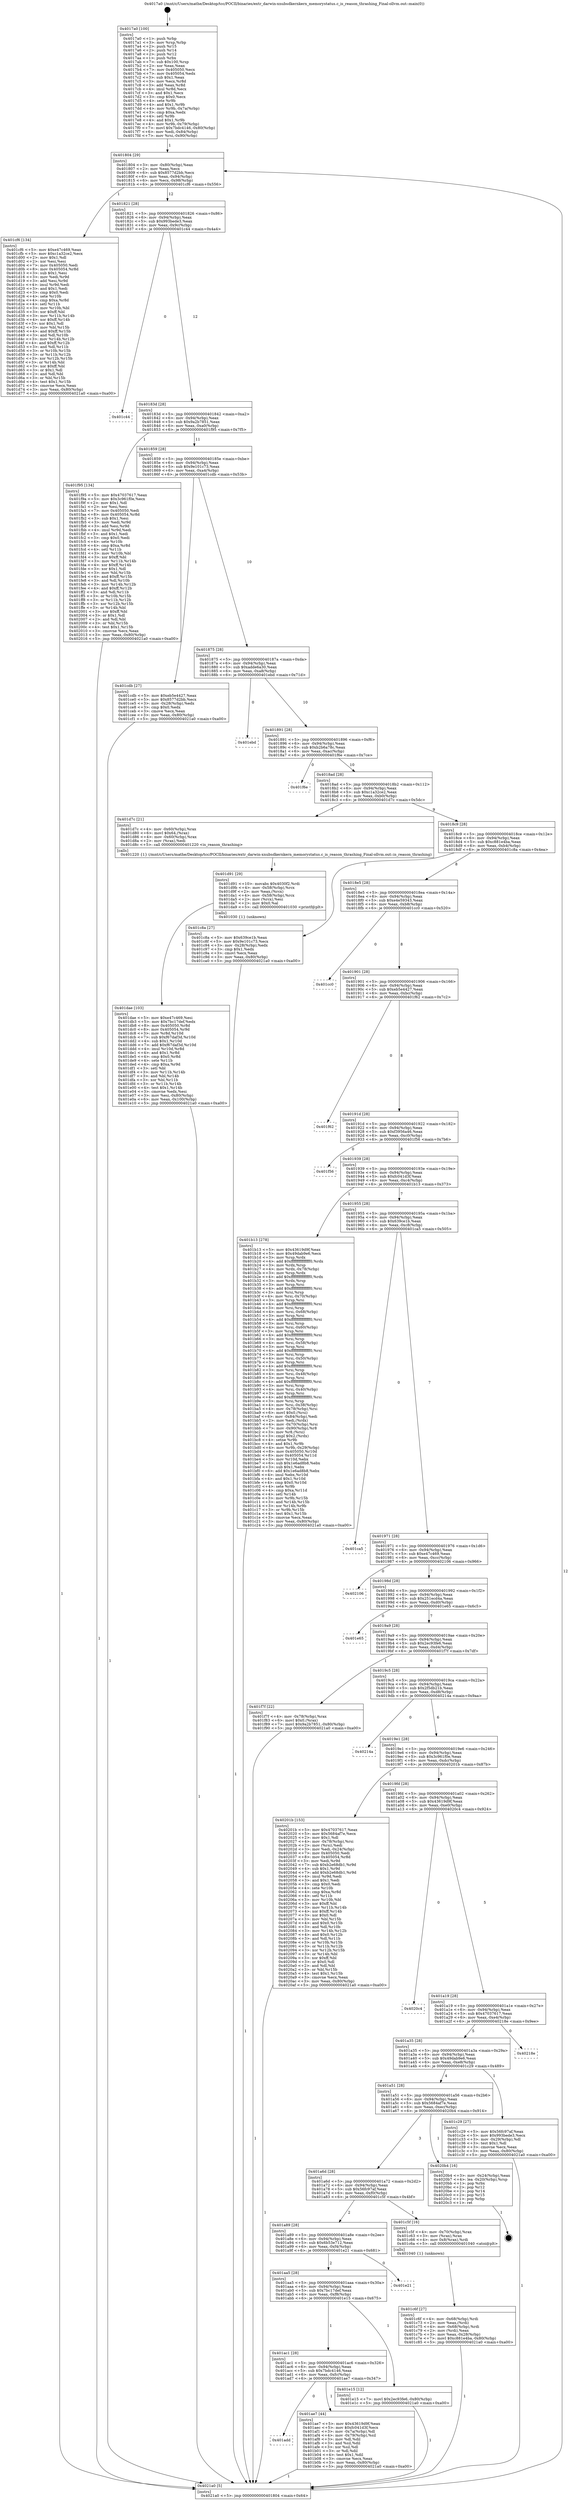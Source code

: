 digraph "0x4017a0" {
  label = "0x4017a0 (/mnt/c/Users/mathe/Desktop/tcc/POCII/binaries/extr_darwin-xnubsdkernkern_memorystatus.c_is_reason_thrashing_Final-ollvm.out::main(0))"
  labelloc = "t"
  node[shape=record]

  Entry [label="",width=0.3,height=0.3,shape=circle,fillcolor=black,style=filled]
  "0x401804" [label="{
     0x401804 [29]\l
     | [instrs]\l
     &nbsp;&nbsp;0x401804 \<+3\>: mov -0x80(%rbp),%eax\l
     &nbsp;&nbsp;0x401807 \<+2\>: mov %eax,%ecx\l
     &nbsp;&nbsp;0x401809 \<+6\>: sub $0x8577d2bb,%ecx\l
     &nbsp;&nbsp;0x40180f \<+6\>: mov %eax,-0x94(%rbp)\l
     &nbsp;&nbsp;0x401815 \<+6\>: mov %ecx,-0x98(%rbp)\l
     &nbsp;&nbsp;0x40181b \<+6\>: je 0000000000401cf6 \<main+0x556\>\l
  }"]
  "0x401cf6" [label="{
     0x401cf6 [134]\l
     | [instrs]\l
     &nbsp;&nbsp;0x401cf6 \<+5\>: mov $0xe47c469,%eax\l
     &nbsp;&nbsp;0x401cfb \<+5\>: mov $0xc1a32ce2,%ecx\l
     &nbsp;&nbsp;0x401d00 \<+2\>: mov $0x1,%dl\l
     &nbsp;&nbsp;0x401d02 \<+2\>: xor %esi,%esi\l
     &nbsp;&nbsp;0x401d04 \<+7\>: mov 0x405050,%edi\l
     &nbsp;&nbsp;0x401d0b \<+8\>: mov 0x405054,%r8d\l
     &nbsp;&nbsp;0x401d13 \<+3\>: sub $0x1,%esi\l
     &nbsp;&nbsp;0x401d16 \<+3\>: mov %edi,%r9d\l
     &nbsp;&nbsp;0x401d19 \<+3\>: add %esi,%r9d\l
     &nbsp;&nbsp;0x401d1c \<+4\>: imul %r9d,%edi\l
     &nbsp;&nbsp;0x401d20 \<+3\>: and $0x1,%edi\l
     &nbsp;&nbsp;0x401d23 \<+3\>: cmp $0x0,%edi\l
     &nbsp;&nbsp;0x401d26 \<+4\>: sete %r10b\l
     &nbsp;&nbsp;0x401d2a \<+4\>: cmp $0xa,%r8d\l
     &nbsp;&nbsp;0x401d2e \<+4\>: setl %r11b\l
     &nbsp;&nbsp;0x401d32 \<+3\>: mov %r10b,%bl\l
     &nbsp;&nbsp;0x401d35 \<+3\>: xor $0xff,%bl\l
     &nbsp;&nbsp;0x401d38 \<+3\>: mov %r11b,%r14b\l
     &nbsp;&nbsp;0x401d3b \<+4\>: xor $0xff,%r14b\l
     &nbsp;&nbsp;0x401d3f \<+3\>: xor $0x1,%dl\l
     &nbsp;&nbsp;0x401d42 \<+3\>: mov %bl,%r15b\l
     &nbsp;&nbsp;0x401d45 \<+4\>: and $0xff,%r15b\l
     &nbsp;&nbsp;0x401d49 \<+3\>: and %dl,%r10b\l
     &nbsp;&nbsp;0x401d4c \<+3\>: mov %r14b,%r12b\l
     &nbsp;&nbsp;0x401d4f \<+4\>: and $0xff,%r12b\l
     &nbsp;&nbsp;0x401d53 \<+3\>: and %dl,%r11b\l
     &nbsp;&nbsp;0x401d56 \<+3\>: or %r10b,%r15b\l
     &nbsp;&nbsp;0x401d59 \<+3\>: or %r11b,%r12b\l
     &nbsp;&nbsp;0x401d5c \<+3\>: xor %r12b,%r15b\l
     &nbsp;&nbsp;0x401d5f \<+3\>: or %r14b,%bl\l
     &nbsp;&nbsp;0x401d62 \<+3\>: xor $0xff,%bl\l
     &nbsp;&nbsp;0x401d65 \<+3\>: or $0x1,%dl\l
     &nbsp;&nbsp;0x401d68 \<+2\>: and %dl,%bl\l
     &nbsp;&nbsp;0x401d6a \<+3\>: or %bl,%r15b\l
     &nbsp;&nbsp;0x401d6d \<+4\>: test $0x1,%r15b\l
     &nbsp;&nbsp;0x401d71 \<+3\>: cmovne %ecx,%eax\l
     &nbsp;&nbsp;0x401d74 \<+3\>: mov %eax,-0x80(%rbp)\l
     &nbsp;&nbsp;0x401d77 \<+5\>: jmp 00000000004021a0 \<main+0xa00\>\l
  }"]
  "0x401821" [label="{
     0x401821 [28]\l
     | [instrs]\l
     &nbsp;&nbsp;0x401821 \<+5\>: jmp 0000000000401826 \<main+0x86\>\l
     &nbsp;&nbsp;0x401826 \<+6\>: mov -0x94(%rbp),%eax\l
     &nbsp;&nbsp;0x40182c \<+5\>: sub $0x993bede3,%eax\l
     &nbsp;&nbsp;0x401831 \<+6\>: mov %eax,-0x9c(%rbp)\l
     &nbsp;&nbsp;0x401837 \<+6\>: je 0000000000401c44 \<main+0x4a4\>\l
  }"]
  Exit [label="",width=0.3,height=0.3,shape=circle,fillcolor=black,style=filled,peripheries=2]
  "0x401c44" [label="{
     0x401c44\l
  }", style=dashed]
  "0x40183d" [label="{
     0x40183d [28]\l
     | [instrs]\l
     &nbsp;&nbsp;0x40183d \<+5\>: jmp 0000000000401842 \<main+0xa2\>\l
     &nbsp;&nbsp;0x401842 \<+6\>: mov -0x94(%rbp),%eax\l
     &nbsp;&nbsp;0x401848 \<+5\>: sub $0x9a2b7851,%eax\l
     &nbsp;&nbsp;0x40184d \<+6\>: mov %eax,-0xa0(%rbp)\l
     &nbsp;&nbsp;0x401853 \<+6\>: je 0000000000401f95 \<main+0x7f5\>\l
  }"]
  "0x401dae" [label="{
     0x401dae [103]\l
     | [instrs]\l
     &nbsp;&nbsp;0x401dae \<+5\>: mov $0xe47c469,%esi\l
     &nbsp;&nbsp;0x401db3 \<+5\>: mov $0x7bc17def,%edx\l
     &nbsp;&nbsp;0x401db8 \<+8\>: mov 0x405050,%r8d\l
     &nbsp;&nbsp;0x401dc0 \<+8\>: mov 0x405054,%r9d\l
     &nbsp;&nbsp;0x401dc8 \<+3\>: mov %r8d,%r10d\l
     &nbsp;&nbsp;0x401dcb \<+7\>: sub $0xf67daf3d,%r10d\l
     &nbsp;&nbsp;0x401dd2 \<+4\>: sub $0x1,%r10d\l
     &nbsp;&nbsp;0x401dd6 \<+7\>: add $0xf67daf3d,%r10d\l
     &nbsp;&nbsp;0x401ddd \<+4\>: imul %r10d,%r8d\l
     &nbsp;&nbsp;0x401de1 \<+4\>: and $0x1,%r8d\l
     &nbsp;&nbsp;0x401de5 \<+4\>: cmp $0x0,%r8d\l
     &nbsp;&nbsp;0x401de9 \<+4\>: sete %r11b\l
     &nbsp;&nbsp;0x401ded \<+4\>: cmp $0xa,%r9d\l
     &nbsp;&nbsp;0x401df1 \<+3\>: setl %bl\l
     &nbsp;&nbsp;0x401df4 \<+3\>: mov %r11b,%r14b\l
     &nbsp;&nbsp;0x401df7 \<+3\>: and %bl,%r14b\l
     &nbsp;&nbsp;0x401dfa \<+3\>: xor %bl,%r11b\l
     &nbsp;&nbsp;0x401dfd \<+3\>: or %r11b,%r14b\l
     &nbsp;&nbsp;0x401e00 \<+4\>: test $0x1,%r14b\l
     &nbsp;&nbsp;0x401e04 \<+3\>: cmovne %edx,%esi\l
     &nbsp;&nbsp;0x401e07 \<+3\>: mov %esi,-0x80(%rbp)\l
     &nbsp;&nbsp;0x401e0a \<+6\>: mov %eax,-0x100(%rbp)\l
     &nbsp;&nbsp;0x401e10 \<+5\>: jmp 00000000004021a0 \<main+0xa00\>\l
  }"]
  "0x401f95" [label="{
     0x401f95 [134]\l
     | [instrs]\l
     &nbsp;&nbsp;0x401f95 \<+5\>: mov $0x47037617,%eax\l
     &nbsp;&nbsp;0x401f9a \<+5\>: mov $0x3c961f0e,%ecx\l
     &nbsp;&nbsp;0x401f9f \<+2\>: mov $0x1,%dl\l
     &nbsp;&nbsp;0x401fa1 \<+2\>: xor %esi,%esi\l
     &nbsp;&nbsp;0x401fa3 \<+7\>: mov 0x405050,%edi\l
     &nbsp;&nbsp;0x401faa \<+8\>: mov 0x405054,%r8d\l
     &nbsp;&nbsp;0x401fb2 \<+3\>: sub $0x1,%esi\l
     &nbsp;&nbsp;0x401fb5 \<+3\>: mov %edi,%r9d\l
     &nbsp;&nbsp;0x401fb8 \<+3\>: add %esi,%r9d\l
     &nbsp;&nbsp;0x401fbb \<+4\>: imul %r9d,%edi\l
     &nbsp;&nbsp;0x401fbf \<+3\>: and $0x1,%edi\l
     &nbsp;&nbsp;0x401fc2 \<+3\>: cmp $0x0,%edi\l
     &nbsp;&nbsp;0x401fc5 \<+4\>: sete %r10b\l
     &nbsp;&nbsp;0x401fc9 \<+4\>: cmp $0xa,%r8d\l
     &nbsp;&nbsp;0x401fcd \<+4\>: setl %r11b\l
     &nbsp;&nbsp;0x401fd1 \<+3\>: mov %r10b,%bl\l
     &nbsp;&nbsp;0x401fd4 \<+3\>: xor $0xff,%bl\l
     &nbsp;&nbsp;0x401fd7 \<+3\>: mov %r11b,%r14b\l
     &nbsp;&nbsp;0x401fda \<+4\>: xor $0xff,%r14b\l
     &nbsp;&nbsp;0x401fde \<+3\>: xor $0x1,%dl\l
     &nbsp;&nbsp;0x401fe1 \<+3\>: mov %bl,%r15b\l
     &nbsp;&nbsp;0x401fe4 \<+4\>: and $0xff,%r15b\l
     &nbsp;&nbsp;0x401fe8 \<+3\>: and %dl,%r10b\l
     &nbsp;&nbsp;0x401feb \<+3\>: mov %r14b,%r12b\l
     &nbsp;&nbsp;0x401fee \<+4\>: and $0xff,%r12b\l
     &nbsp;&nbsp;0x401ff2 \<+3\>: and %dl,%r11b\l
     &nbsp;&nbsp;0x401ff5 \<+3\>: or %r10b,%r15b\l
     &nbsp;&nbsp;0x401ff8 \<+3\>: or %r11b,%r12b\l
     &nbsp;&nbsp;0x401ffb \<+3\>: xor %r12b,%r15b\l
     &nbsp;&nbsp;0x401ffe \<+3\>: or %r14b,%bl\l
     &nbsp;&nbsp;0x402001 \<+3\>: xor $0xff,%bl\l
     &nbsp;&nbsp;0x402004 \<+3\>: or $0x1,%dl\l
     &nbsp;&nbsp;0x402007 \<+2\>: and %dl,%bl\l
     &nbsp;&nbsp;0x402009 \<+3\>: or %bl,%r15b\l
     &nbsp;&nbsp;0x40200c \<+4\>: test $0x1,%r15b\l
     &nbsp;&nbsp;0x402010 \<+3\>: cmovne %ecx,%eax\l
     &nbsp;&nbsp;0x402013 \<+3\>: mov %eax,-0x80(%rbp)\l
     &nbsp;&nbsp;0x402016 \<+5\>: jmp 00000000004021a0 \<main+0xa00\>\l
  }"]
  "0x401859" [label="{
     0x401859 [28]\l
     | [instrs]\l
     &nbsp;&nbsp;0x401859 \<+5\>: jmp 000000000040185e \<main+0xbe\>\l
     &nbsp;&nbsp;0x40185e \<+6\>: mov -0x94(%rbp),%eax\l
     &nbsp;&nbsp;0x401864 \<+5\>: sub $0x9e101c73,%eax\l
     &nbsp;&nbsp;0x401869 \<+6\>: mov %eax,-0xa4(%rbp)\l
     &nbsp;&nbsp;0x40186f \<+6\>: je 0000000000401cdb \<main+0x53b\>\l
  }"]
  "0x401d91" [label="{
     0x401d91 [29]\l
     | [instrs]\l
     &nbsp;&nbsp;0x401d91 \<+10\>: movabs $0x4030f2,%rdi\l
     &nbsp;&nbsp;0x401d9b \<+4\>: mov -0x58(%rbp),%rcx\l
     &nbsp;&nbsp;0x401d9f \<+2\>: mov %eax,(%rcx)\l
     &nbsp;&nbsp;0x401da1 \<+4\>: mov -0x58(%rbp),%rcx\l
     &nbsp;&nbsp;0x401da5 \<+2\>: mov (%rcx),%esi\l
     &nbsp;&nbsp;0x401da7 \<+2\>: mov $0x0,%al\l
     &nbsp;&nbsp;0x401da9 \<+5\>: call 0000000000401030 \<printf@plt\>\l
     | [calls]\l
     &nbsp;&nbsp;0x401030 \{1\} (unknown)\l
  }"]
  "0x401cdb" [label="{
     0x401cdb [27]\l
     | [instrs]\l
     &nbsp;&nbsp;0x401cdb \<+5\>: mov $0xeb5e4427,%eax\l
     &nbsp;&nbsp;0x401ce0 \<+5\>: mov $0x8577d2bb,%ecx\l
     &nbsp;&nbsp;0x401ce5 \<+3\>: mov -0x28(%rbp),%edx\l
     &nbsp;&nbsp;0x401ce8 \<+3\>: cmp $0x0,%edx\l
     &nbsp;&nbsp;0x401ceb \<+3\>: cmove %ecx,%eax\l
     &nbsp;&nbsp;0x401cee \<+3\>: mov %eax,-0x80(%rbp)\l
     &nbsp;&nbsp;0x401cf1 \<+5\>: jmp 00000000004021a0 \<main+0xa00\>\l
  }"]
  "0x401875" [label="{
     0x401875 [28]\l
     | [instrs]\l
     &nbsp;&nbsp;0x401875 \<+5\>: jmp 000000000040187a \<main+0xda\>\l
     &nbsp;&nbsp;0x40187a \<+6\>: mov -0x94(%rbp),%eax\l
     &nbsp;&nbsp;0x401880 \<+5\>: sub $0xadde6a30,%eax\l
     &nbsp;&nbsp;0x401885 \<+6\>: mov %eax,-0xa8(%rbp)\l
     &nbsp;&nbsp;0x40188b \<+6\>: je 0000000000401ebd \<main+0x71d\>\l
  }"]
  "0x401c6f" [label="{
     0x401c6f [27]\l
     | [instrs]\l
     &nbsp;&nbsp;0x401c6f \<+4\>: mov -0x68(%rbp),%rdi\l
     &nbsp;&nbsp;0x401c73 \<+2\>: mov %eax,(%rdi)\l
     &nbsp;&nbsp;0x401c75 \<+4\>: mov -0x68(%rbp),%rdi\l
     &nbsp;&nbsp;0x401c79 \<+2\>: mov (%rdi),%eax\l
     &nbsp;&nbsp;0x401c7b \<+3\>: mov %eax,-0x28(%rbp)\l
     &nbsp;&nbsp;0x401c7e \<+7\>: movl $0xc881e4ba,-0x80(%rbp)\l
     &nbsp;&nbsp;0x401c85 \<+5\>: jmp 00000000004021a0 \<main+0xa00\>\l
  }"]
  "0x401ebd" [label="{
     0x401ebd\l
  }", style=dashed]
  "0x401891" [label="{
     0x401891 [28]\l
     | [instrs]\l
     &nbsp;&nbsp;0x401891 \<+5\>: jmp 0000000000401896 \<main+0xf6\>\l
     &nbsp;&nbsp;0x401896 \<+6\>: mov -0x94(%rbp),%eax\l
     &nbsp;&nbsp;0x40189c \<+5\>: sub $0xb2b6a78c,%eax\l
     &nbsp;&nbsp;0x4018a1 \<+6\>: mov %eax,-0xac(%rbp)\l
     &nbsp;&nbsp;0x4018a7 \<+6\>: je 0000000000401f6e \<main+0x7ce\>\l
  }"]
  "0x4017a0" [label="{
     0x4017a0 [100]\l
     | [instrs]\l
     &nbsp;&nbsp;0x4017a0 \<+1\>: push %rbp\l
     &nbsp;&nbsp;0x4017a1 \<+3\>: mov %rsp,%rbp\l
     &nbsp;&nbsp;0x4017a4 \<+2\>: push %r15\l
     &nbsp;&nbsp;0x4017a6 \<+2\>: push %r14\l
     &nbsp;&nbsp;0x4017a8 \<+2\>: push %r12\l
     &nbsp;&nbsp;0x4017aa \<+1\>: push %rbx\l
     &nbsp;&nbsp;0x4017ab \<+7\>: sub $0x100,%rsp\l
     &nbsp;&nbsp;0x4017b2 \<+2\>: xor %eax,%eax\l
     &nbsp;&nbsp;0x4017b4 \<+7\>: mov 0x405050,%ecx\l
     &nbsp;&nbsp;0x4017bb \<+7\>: mov 0x405054,%edx\l
     &nbsp;&nbsp;0x4017c2 \<+3\>: sub $0x1,%eax\l
     &nbsp;&nbsp;0x4017c5 \<+3\>: mov %ecx,%r8d\l
     &nbsp;&nbsp;0x4017c8 \<+3\>: add %eax,%r8d\l
     &nbsp;&nbsp;0x4017cb \<+4\>: imul %r8d,%ecx\l
     &nbsp;&nbsp;0x4017cf \<+3\>: and $0x1,%ecx\l
     &nbsp;&nbsp;0x4017d2 \<+3\>: cmp $0x0,%ecx\l
     &nbsp;&nbsp;0x4017d5 \<+4\>: sete %r9b\l
     &nbsp;&nbsp;0x4017d9 \<+4\>: and $0x1,%r9b\l
     &nbsp;&nbsp;0x4017dd \<+4\>: mov %r9b,-0x7a(%rbp)\l
     &nbsp;&nbsp;0x4017e1 \<+3\>: cmp $0xa,%edx\l
     &nbsp;&nbsp;0x4017e4 \<+4\>: setl %r9b\l
     &nbsp;&nbsp;0x4017e8 \<+4\>: and $0x1,%r9b\l
     &nbsp;&nbsp;0x4017ec \<+4\>: mov %r9b,-0x79(%rbp)\l
     &nbsp;&nbsp;0x4017f0 \<+7\>: movl $0x7bdc4146,-0x80(%rbp)\l
     &nbsp;&nbsp;0x4017f7 \<+6\>: mov %edi,-0x84(%rbp)\l
     &nbsp;&nbsp;0x4017fd \<+7\>: mov %rsi,-0x90(%rbp)\l
  }"]
  "0x401f6e" [label="{
     0x401f6e\l
  }", style=dashed]
  "0x4018ad" [label="{
     0x4018ad [28]\l
     | [instrs]\l
     &nbsp;&nbsp;0x4018ad \<+5\>: jmp 00000000004018b2 \<main+0x112\>\l
     &nbsp;&nbsp;0x4018b2 \<+6\>: mov -0x94(%rbp),%eax\l
     &nbsp;&nbsp;0x4018b8 \<+5\>: sub $0xc1a32ce2,%eax\l
     &nbsp;&nbsp;0x4018bd \<+6\>: mov %eax,-0xb0(%rbp)\l
     &nbsp;&nbsp;0x4018c3 \<+6\>: je 0000000000401d7c \<main+0x5dc\>\l
  }"]
  "0x4021a0" [label="{
     0x4021a0 [5]\l
     | [instrs]\l
     &nbsp;&nbsp;0x4021a0 \<+5\>: jmp 0000000000401804 \<main+0x64\>\l
  }"]
  "0x401d7c" [label="{
     0x401d7c [21]\l
     | [instrs]\l
     &nbsp;&nbsp;0x401d7c \<+4\>: mov -0x60(%rbp),%rax\l
     &nbsp;&nbsp;0x401d80 \<+6\>: movl $0x64,(%rax)\l
     &nbsp;&nbsp;0x401d86 \<+4\>: mov -0x60(%rbp),%rax\l
     &nbsp;&nbsp;0x401d8a \<+2\>: mov (%rax),%edi\l
     &nbsp;&nbsp;0x401d8c \<+5\>: call 0000000000401220 \<is_reason_thrashing\>\l
     | [calls]\l
     &nbsp;&nbsp;0x401220 \{1\} (/mnt/c/Users/mathe/Desktop/tcc/POCII/binaries/extr_darwin-xnubsdkernkern_memorystatus.c_is_reason_thrashing_Final-ollvm.out::is_reason_thrashing)\l
  }"]
  "0x4018c9" [label="{
     0x4018c9 [28]\l
     | [instrs]\l
     &nbsp;&nbsp;0x4018c9 \<+5\>: jmp 00000000004018ce \<main+0x12e\>\l
     &nbsp;&nbsp;0x4018ce \<+6\>: mov -0x94(%rbp),%eax\l
     &nbsp;&nbsp;0x4018d4 \<+5\>: sub $0xc881e4ba,%eax\l
     &nbsp;&nbsp;0x4018d9 \<+6\>: mov %eax,-0xb4(%rbp)\l
     &nbsp;&nbsp;0x4018df \<+6\>: je 0000000000401c8a \<main+0x4ea\>\l
  }"]
  "0x401add" [label="{
     0x401add\l
  }", style=dashed]
  "0x401c8a" [label="{
     0x401c8a [27]\l
     | [instrs]\l
     &nbsp;&nbsp;0x401c8a \<+5\>: mov $0x639ce1b,%eax\l
     &nbsp;&nbsp;0x401c8f \<+5\>: mov $0x9e101c73,%ecx\l
     &nbsp;&nbsp;0x401c94 \<+3\>: mov -0x28(%rbp),%edx\l
     &nbsp;&nbsp;0x401c97 \<+3\>: cmp $0x1,%edx\l
     &nbsp;&nbsp;0x401c9a \<+3\>: cmovl %ecx,%eax\l
     &nbsp;&nbsp;0x401c9d \<+3\>: mov %eax,-0x80(%rbp)\l
     &nbsp;&nbsp;0x401ca0 \<+5\>: jmp 00000000004021a0 \<main+0xa00\>\l
  }"]
  "0x4018e5" [label="{
     0x4018e5 [28]\l
     | [instrs]\l
     &nbsp;&nbsp;0x4018e5 \<+5\>: jmp 00000000004018ea \<main+0x14a\>\l
     &nbsp;&nbsp;0x4018ea \<+6\>: mov -0x94(%rbp),%eax\l
     &nbsp;&nbsp;0x4018f0 \<+5\>: sub $0xe4e59343,%eax\l
     &nbsp;&nbsp;0x4018f5 \<+6\>: mov %eax,-0xb8(%rbp)\l
     &nbsp;&nbsp;0x4018fb \<+6\>: je 0000000000401cc0 \<main+0x520\>\l
  }"]
  "0x401ae7" [label="{
     0x401ae7 [44]\l
     | [instrs]\l
     &nbsp;&nbsp;0x401ae7 \<+5\>: mov $0x43619d9f,%eax\l
     &nbsp;&nbsp;0x401aec \<+5\>: mov $0xfc041d3f,%ecx\l
     &nbsp;&nbsp;0x401af1 \<+3\>: mov -0x7a(%rbp),%dl\l
     &nbsp;&nbsp;0x401af4 \<+4\>: mov -0x79(%rbp),%sil\l
     &nbsp;&nbsp;0x401af8 \<+3\>: mov %dl,%dil\l
     &nbsp;&nbsp;0x401afb \<+3\>: and %sil,%dil\l
     &nbsp;&nbsp;0x401afe \<+3\>: xor %sil,%dl\l
     &nbsp;&nbsp;0x401b01 \<+3\>: or %dl,%dil\l
     &nbsp;&nbsp;0x401b04 \<+4\>: test $0x1,%dil\l
     &nbsp;&nbsp;0x401b08 \<+3\>: cmovne %ecx,%eax\l
     &nbsp;&nbsp;0x401b0b \<+3\>: mov %eax,-0x80(%rbp)\l
     &nbsp;&nbsp;0x401b0e \<+5\>: jmp 00000000004021a0 \<main+0xa00\>\l
  }"]
  "0x401cc0" [label="{
     0x401cc0\l
  }", style=dashed]
  "0x401901" [label="{
     0x401901 [28]\l
     | [instrs]\l
     &nbsp;&nbsp;0x401901 \<+5\>: jmp 0000000000401906 \<main+0x166\>\l
     &nbsp;&nbsp;0x401906 \<+6\>: mov -0x94(%rbp),%eax\l
     &nbsp;&nbsp;0x40190c \<+5\>: sub $0xeb5e4427,%eax\l
     &nbsp;&nbsp;0x401911 \<+6\>: mov %eax,-0xbc(%rbp)\l
     &nbsp;&nbsp;0x401917 \<+6\>: je 0000000000401f62 \<main+0x7c2\>\l
  }"]
  "0x401ac1" [label="{
     0x401ac1 [28]\l
     | [instrs]\l
     &nbsp;&nbsp;0x401ac1 \<+5\>: jmp 0000000000401ac6 \<main+0x326\>\l
     &nbsp;&nbsp;0x401ac6 \<+6\>: mov -0x94(%rbp),%eax\l
     &nbsp;&nbsp;0x401acc \<+5\>: sub $0x7bdc4146,%eax\l
     &nbsp;&nbsp;0x401ad1 \<+6\>: mov %eax,-0xfc(%rbp)\l
     &nbsp;&nbsp;0x401ad7 \<+6\>: je 0000000000401ae7 \<main+0x347\>\l
  }"]
  "0x401f62" [label="{
     0x401f62\l
  }", style=dashed]
  "0x40191d" [label="{
     0x40191d [28]\l
     | [instrs]\l
     &nbsp;&nbsp;0x40191d \<+5\>: jmp 0000000000401922 \<main+0x182\>\l
     &nbsp;&nbsp;0x401922 \<+6\>: mov -0x94(%rbp),%eax\l
     &nbsp;&nbsp;0x401928 \<+5\>: sub $0xf3956a46,%eax\l
     &nbsp;&nbsp;0x40192d \<+6\>: mov %eax,-0xc0(%rbp)\l
     &nbsp;&nbsp;0x401933 \<+6\>: je 0000000000401f56 \<main+0x7b6\>\l
  }"]
  "0x401e15" [label="{
     0x401e15 [12]\l
     | [instrs]\l
     &nbsp;&nbsp;0x401e15 \<+7\>: movl $0x2ec93fe6,-0x80(%rbp)\l
     &nbsp;&nbsp;0x401e1c \<+5\>: jmp 00000000004021a0 \<main+0xa00\>\l
  }"]
  "0x401f56" [label="{
     0x401f56\l
  }", style=dashed]
  "0x401939" [label="{
     0x401939 [28]\l
     | [instrs]\l
     &nbsp;&nbsp;0x401939 \<+5\>: jmp 000000000040193e \<main+0x19e\>\l
     &nbsp;&nbsp;0x40193e \<+6\>: mov -0x94(%rbp),%eax\l
     &nbsp;&nbsp;0x401944 \<+5\>: sub $0xfc041d3f,%eax\l
     &nbsp;&nbsp;0x401949 \<+6\>: mov %eax,-0xc4(%rbp)\l
     &nbsp;&nbsp;0x40194f \<+6\>: je 0000000000401b13 \<main+0x373\>\l
  }"]
  "0x401aa5" [label="{
     0x401aa5 [28]\l
     | [instrs]\l
     &nbsp;&nbsp;0x401aa5 \<+5\>: jmp 0000000000401aaa \<main+0x30a\>\l
     &nbsp;&nbsp;0x401aaa \<+6\>: mov -0x94(%rbp),%eax\l
     &nbsp;&nbsp;0x401ab0 \<+5\>: sub $0x7bc17def,%eax\l
     &nbsp;&nbsp;0x401ab5 \<+6\>: mov %eax,-0xf8(%rbp)\l
     &nbsp;&nbsp;0x401abb \<+6\>: je 0000000000401e15 \<main+0x675\>\l
  }"]
  "0x401b13" [label="{
     0x401b13 [278]\l
     | [instrs]\l
     &nbsp;&nbsp;0x401b13 \<+5\>: mov $0x43619d9f,%eax\l
     &nbsp;&nbsp;0x401b18 \<+5\>: mov $0x49dab9e6,%ecx\l
     &nbsp;&nbsp;0x401b1d \<+3\>: mov %rsp,%rdx\l
     &nbsp;&nbsp;0x401b20 \<+4\>: add $0xfffffffffffffff0,%rdx\l
     &nbsp;&nbsp;0x401b24 \<+3\>: mov %rdx,%rsp\l
     &nbsp;&nbsp;0x401b27 \<+4\>: mov %rdx,-0x78(%rbp)\l
     &nbsp;&nbsp;0x401b2b \<+3\>: mov %rsp,%rdx\l
     &nbsp;&nbsp;0x401b2e \<+4\>: add $0xfffffffffffffff0,%rdx\l
     &nbsp;&nbsp;0x401b32 \<+3\>: mov %rdx,%rsp\l
     &nbsp;&nbsp;0x401b35 \<+3\>: mov %rsp,%rsi\l
     &nbsp;&nbsp;0x401b38 \<+4\>: add $0xfffffffffffffff0,%rsi\l
     &nbsp;&nbsp;0x401b3c \<+3\>: mov %rsi,%rsp\l
     &nbsp;&nbsp;0x401b3f \<+4\>: mov %rsi,-0x70(%rbp)\l
     &nbsp;&nbsp;0x401b43 \<+3\>: mov %rsp,%rsi\l
     &nbsp;&nbsp;0x401b46 \<+4\>: add $0xfffffffffffffff0,%rsi\l
     &nbsp;&nbsp;0x401b4a \<+3\>: mov %rsi,%rsp\l
     &nbsp;&nbsp;0x401b4d \<+4\>: mov %rsi,-0x68(%rbp)\l
     &nbsp;&nbsp;0x401b51 \<+3\>: mov %rsp,%rsi\l
     &nbsp;&nbsp;0x401b54 \<+4\>: add $0xfffffffffffffff0,%rsi\l
     &nbsp;&nbsp;0x401b58 \<+3\>: mov %rsi,%rsp\l
     &nbsp;&nbsp;0x401b5b \<+4\>: mov %rsi,-0x60(%rbp)\l
     &nbsp;&nbsp;0x401b5f \<+3\>: mov %rsp,%rsi\l
     &nbsp;&nbsp;0x401b62 \<+4\>: add $0xfffffffffffffff0,%rsi\l
     &nbsp;&nbsp;0x401b66 \<+3\>: mov %rsi,%rsp\l
     &nbsp;&nbsp;0x401b69 \<+4\>: mov %rsi,-0x58(%rbp)\l
     &nbsp;&nbsp;0x401b6d \<+3\>: mov %rsp,%rsi\l
     &nbsp;&nbsp;0x401b70 \<+4\>: add $0xfffffffffffffff0,%rsi\l
     &nbsp;&nbsp;0x401b74 \<+3\>: mov %rsi,%rsp\l
     &nbsp;&nbsp;0x401b77 \<+4\>: mov %rsi,-0x50(%rbp)\l
     &nbsp;&nbsp;0x401b7b \<+3\>: mov %rsp,%rsi\l
     &nbsp;&nbsp;0x401b7e \<+4\>: add $0xfffffffffffffff0,%rsi\l
     &nbsp;&nbsp;0x401b82 \<+3\>: mov %rsi,%rsp\l
     &nbsp;&nbsp;0x401b85 \<+4\>: mov %rsi,-0x48(%rbp)\l
     &nbsp;&nbsp;0x401b89 \<+3\>: mov %rsp,%rsi\l
     &nbsp;&nbsp;0x401b8c \<+4\>: add $0xfffffffffffffff0,%rsi\l
     &nbsp;&nbsp;0x401b90 \<+3\>: mov %rsi,%rsp\l
     &nbsp;&nbsp;0x401b93 \<+4\>: mov %rsi,-0x40(%rbp)\l
     &nbsp;&nbsp;0x401b97 \<+3\>: mov %rsp,%rsi\l
     &nbsp;&nbsp;0x401b9a \<+4\>: add $0xfffffffffffffff0,%rsi\l
     &nbsp;&nbsp;0x401b9e \<+3\>: mov %rsi,%rsp\l
     &nbsp;&nbsp;0x401ba1 \<+4\>: mov %rsi,-0x38(%rbp)\l
     &nbsp;&nbsp;0x401ba5 \<+4\>: mov -0x78(%rbp),%rsi\l
     &nbsp;&nbsp;0x401ba9 \<+6\>: movl $0x0,(%rsi)\l
     &nbsp;&nbsp;0x401baf \<+6\>: mov -0x84(%rbp),%edi\l
     &nbsp;&nbsp;0x401bb5 \<+2\>: mov %edi,(%rdx)\l
     &nbsp;&nbsp;0x401bb7 \<+4\>: mov -0x70(%rbp),%rsi\l
     &nbsp;&nbsp;0x401bbb \<+7\>: mov -0x90(%rbp),%r8\l
     &nbsp;&nbsp;0x401bc2 \<+3\>: mov %r8,(%rsi)\l
     &nbsp;&nbsp;0x401bc5 \<+3\>: cmpl $0x2,(%rdx)\l
     &nbsp;&nbsp;0x401bc8 \<+4\>: setne %r9b\l
     &nbsp;&nbsp;0x401bcc \<+4\>: and $0x1,%r9b\l
     &nbsp;&nbsp;0x401bd0 \<+4\>: mov %r9b,-0x29(%rbp)\l
     &nbsp;&nbsp;0x401bd4 \<+8\>: mov 0x405050,%r10d\l
     &nbsp;&nbsp;0x401bdc \<+8\>: mov 0x405054,%r11d\l
     &nbsp;&nbsp;0x401be4 \<+3\>: mov %r10d,%ebx\l
     &nbsp;&nbsp;0x401be7 \<+6\>: sub $0x1e6ad8b8,%ebx\l
     &nbsp;&nbsp;0x401bed \<+3\>: sub $0x1,%ebx\l
     &nbsp;&nbsp;0x401bf0 \<+6\>: add $0x1e6ad8b8,%ebx\l
     &nbsp;&nbsp;0x401bf6 \<+4\>: imul %ebx,%r10d\l
     &nbsp;&nbsp;0x401bfa \<+4\>: and $0x1,%r10d\l
     &nbsp;&nbsp;0x401bfe \<+4\>: cmp $0x0,%r10d\l
     &nbsp;&nbsp;0x401c02 \<+4\>: sete %r9b\l
     &nbsp;&nbsp;0x401c06 \<+4\>: cmp $0xa,%r11d\l
     &nbsp;&nbsp;0x401c0a \<+4\>: setl %r14b\l
     &nbsp;&nbsp;0x401c0e \<+3\>: mov %r9b,%r15b\l
     &nbsp;&nbsp;0x401c11 \<+3\>: and %r14b,%r15b\l
     &nbsp;&nbsp;0x401c14 \<+3\>: xor %r14b,%r9b\l
     &nbsp;&nbsp;0x401c17 \<+3\>: or %r9b,%r15b\l
     &nbsp;&nbsp;0x401c1a \<+4\>: test $0x1,%r15b\l
     &nbsp;&nbsp;0x401c1e \<+3\>: cmovne %ecx,%eax\l
     &nbsp;&nbsp;0x401c21 \<+3\>: mov %eax,-0x80(%rbp)\l
     &nbsp;&nbsp;0x401c24 \<+5\>: jmp 00000000004021a0 \<main+0xa00\>\l
  }"]
  "0x401955" [label="{
     0x401955 [28]\l
     | [instrs]\l
     &nbsp;&nbsp;0x401955 \<+5\>: jmp 000000000040195a \<main+0x1ba\>\l
     &nbsp;&nbsp;0x40195a \<+6\>: mov -0x94(%rbp),%eax\l
     &nbsp;&nbsp;0x401960 \<+5\>: sub $0x639ce1b,%eax\l
     &nbsp;&nbsp;0x401965 \<+6\>: mov %eax,-0xc8(%rbp)\l
     &nbsp;&nbsp;0x40196b \<+6\>: je 0000000000401ca5 \<main+0x505\>\l
  }"]
  "0x401e21" [label="{
     0x401e21\l
  }", style=dashed]
  "0x401ca5" [label="{
     0x401ca5\l
  }", style=dashed]
  "0x401971" [label="{
     0x401971 [28]\l
     | [instrs]\l
     &nbsp;&nbsp;0x401971 \<+5\>: jmp 0000000000401976 \<main+0x1d6\>\l
     &nbsp;&nbsp;0x401976 \<+6\>: mov -0x94(%rbp),%eax\l
     &nbsp;&nbsp;0x40197c \<+5\>: sub $0xe47c469,%eax\l
     &nbsp;&nbsp;0x401981 \<+6\>: mov %eax,-0xcc(%rbp)\l
     &nbsp;&nbsp;0x401987 \<+6\>: je 0000000000402106 \<main+0x966\>\l
  }"]
  "0x401a89" [label="{
     0x401a89 [28]\l
     | [instrs]\l
     &nbsp;&nbsp;0x401a89 \<+5\>: jmp 0000000000401a8e \<main+0x2ee\>\l
     &nbsp;&nbsp;0x401a8e \<+6\>: mov -0x94(%rbp),%eax\l
     &nbsp;&nbsp;0x401a94 \<+5\>: sub $0x6b53e712,%eax\l
     &nbsp;&nbsp;0x401a99 \<+6\>: mov %eax,-0xf4(%rbp)\l
     &nbsp;&nbsp;0x401a9f \<+6\>: je 0000000000401e21 \<main+0x681\>\l
  }"]
  "0x402106" [label="{
     0x402106\l
  }", style=dashed]
  "0x40198d" [label="{
     0x40198d [28]\l
     | [instrs]\l
     &nbsp;&nbsp;0x40198d \<+5\>: jmp 0000000000401992 \<main+0x1f2\>\l
     &nbsp;&nbsp;0x401992 \<+6\>: mov -0x94(%rbp),%eax\l
     &nbsp;&nbsp;0x401998 \<+5\>: sub $0x251ecd4a,%eax\l
     &nbsp;&nbsp;0x40199d \<+6\>: mov %eax,-0xd0(%rbp)\l
     &nbsp;&nbsp;0x4019a3 \<+6\>: je 0000000000401e65 \<main+0x6c5\>\l
  }"]
  "0x401c5f" [label="{
     0x401c5f [16]\l
     | [instrs]\l
     &nbsp;&nbsp;0x401c5f \<+4\>: mov -0x70(%rbp),%rax\l
     &nbsp;&nbsp;0x401c63 \<+3\>: mov (%rax),%rax\l
     &nbsp;&nbsp;0x401c66 \<+4\>: mov 0x8(%rax),%rdi\l
     &nbsp;&nbsp;0x401c6a \<+5\>: call 0000000000401040 \<atoi@plt\>\l
     | [calls]\l
     &nbsp;&nbsp;0x401040 \{1\} (unknown)\l
  }"]
  "0x401e65" [label="{
     0x401e65\l
  }", style=dashed]
  "0x4019a9" [label="{
     0x4019a9 [28]\l
     | [instrs]\l
     &nbsp;&nbsp;0x4019a9 \<+5\>: jmp 00000000004019ae \<main+0x20e\>\l
     &nbsp;&nbsp;0x4019ae \<+6\>: mov -0x94(%rbp),%eax\l
     &nbsp;&nbsp;0x4019b4 \<+5\>: sub $0x2ec93fe6,%eax\l
     &nbsp;&nbsp;0x4019b9 \<+6\>: mov %eax,-0xd4(%rbp)\l
     &nbsp;&nbsp;0x4019bf \<+6\>: je 0000000000401f7f \<main+0x7df\>\l
  }"]
  "0x401a6d" [label="{
     0x401a6d [28]\l
     | [instrs]\l
     &nbsp;&nbsp;0x401a6d \<+5\>: jmp 0000000000401a72 \<main+0x2d2\>\l
     &nbsp;&nbsp;0x401a72 \<+6\>: mov -0x94(%rbp),%eax\l
     &nbsp;&nbsp;0x401a78 \<+5\>: sub $0x56fc97af,%eax\l
     &nbsp;&nbsp;0x401a7d \<+6\>: mov %eax,-0xf0(%rbp)\l
     &nbsp;&nbsp;0x401a83 \<+6\>: je 0000000000401c5f \<main+0x4bf\>\l
  }"]
  "0x401f7f" [label="{
     0x401f7f [22]\l
     | [instrs]\l
     &nbsp;&nbsp;0x401f7f \<+4\>: mov -0x78(%rbp),%rax\l
     &nbsp;&nbsp;0x401f83 \<+6\>: movl $0x0,(%rax)\l
     &nbsp;&nbsp;0x401f89 \<+7\>: movl $0x9a2b7851,-0x80(%rbp)\l
     &nbsp;&nbsp;0x401f90 \<+5\>: jmp 00000000004021a0 \<main+0xa00\>\l
  }"]
  "0x4019c5" [label="{
     0x4019c5 [28]\l
     | [instrs]\l
     &nbsp;&nbsp;0x4019c5 \<+5\>: jmp 00000000004019ca \<main+0x22a\>\l
     &nbsp;&nbsp;0x4019ca \<+6\>: mov -0x94(%rbp),%eax\l
     &nbsp;&nbsp;0x4019d0 \<+5\>: sub $0x2f5db21b,%eax\l
     &nbsp;&nbsp;0x4019d5 \<+6\>: mov %eax,-0xd8(%rbp)\l
     &nbsp;&nbsp;0x4019db \<+6\>: je 000000000040214a \<main+0x9aa\>\l
  }"]
  "0x4020b4" [label="{
     0x4020b4 [16]\l
     | [instrs]\l
     &nbsp;&nbsp;0x4020b4 \<+3\>: mov -0x24(%rbp),%eax\l
     &nbsp;&nbsp;0x4020b7 \<+4\>: lea -0x20(%rbp),%rsp\l
     &nbsp;&nbsp;0x4020bb \<+1\>: pop %rbx\l
     &nbsp;&nbsp;0x4020bc \<+2\>: pop %r12\l
     &nbsp;&nbsp;0x4020be \<+2\>: pop %r14\l
     &nbsp;&nbsp;0x4020c0 \<+2\>: pop %r15\l
     &nbsp;&nbsp;0x4020c2 \<+1\>: pop %rbp\l
     &nbsp;&nbsp;0x4020c3 \<+1\>: ret\l
  }"]
  "0x40214a" [label="{
     0x40214a\l
  }", style=dashed]
  "0x4019e1" [label="{
     0x4019e1 [28]\l
     | [instrs]\l
     &nbsp;&nbsp;0x4019e1 \<+5\>: jmp 00000000004019e6 \<main+0x246\>\l
     &nbsp;&nbsp;0x4019e6 \<+6\>: mov -0x94(%rbp),%eax\l
     &nbsp;&nbsp;0x4019ec \<+5\>: sub $0x3c961f0e,%eax\l
     &nbsp;&nbsp;0x4019f1 \<+6\>: mov %eax,-0xdc(%rbp)\l
     &nbsp;&nbsp;0x4019f7 \<+6\>: je 000000000040201b \<main+0x87b\>\l
  }"]
  "0x401a51" [label="{
     0x401a51 [28]\l
     | [instrs]\l
     &nbsp;&nbsp;0x401a51 \<+5\>: jmp 0000000000401a56 \<main+0x2b6\>\l
     &nbsp;&nbsp;0x401a56 \<+6\>: mov -0x94(%rbp),%eax\l
     &nbsp;&nbsp;0x401a5c \<+5\>: sub $0x5684af7e,%eax\l
     &nbsp;&nbsp;0x401a61 \<+6\>: mov %eax,-0xec(%rbp)\l
     &nbsp;&nbsp;0x401a67 \<+6\>: je 00000000004020b4 \<main+0x914\>\l
  }"]
  "0x40201b" [label="{
     0x40201b [153]\l
     | [instrs]\l
     &nbsp;&nbsp;0x40201b \<+5\>: mov $0x47037617,%eax\l
     &nbsp;&nbsp;0x402020 \<+5\>: mov $0x5684af7e,%ecx\l
     &nbsp;&nbsp;0x402025 \<+2\>: mov $0x1,%dl\l
     &nbsp;&nbsp;0x402027 \<+4\>: mov -0x78(%rbp),%rsi\l
     &nbsp;&nbsp;0x40202b \<+2\>: mov (%rsi),%edi\l
     &nbsp;&nbsp;0x40202d \<+3\>: mov %edi,-0x24(%rbp)\l
     &nbsp;&nbsp;0x402030 \<+7\>: mov 0x405050,%edi\l
     &nbsp;&nbsp;0x402037 \<+8\>: mov 0x405054,%r8d\l
     &nbsp;&nbsp;0x40203f \<+3\>: mov %edi,%r9d\l
     &nbsp;&nbsp;0x402042 \<+7\>: sub $0xb2e68db1,%r9d\l
     &nbsp;&nbsp;0x402049 \<+4\>: sub $0x1,%r9d\l
     &nbsp;&nbsp;0x40204d \<+7\>: add $0xb2e68db1,%r9d\l
     &nbsp;&nbsp;0x402054 \<+4\>: imul %r9d,%edi\l
     &nbsp;&nbsp;0x402058 \<+3\>: and $0x1,%edi\l
     &nbsp;&nbsp;0x40205b \<+3\>: cmp $0x0,%edi\l
     &nbsp;&nbsp;0x40205e \<+4\>: sete %r10b\l
     &nbsp;&nbsp;0x402062 \<+4\>: cmp $0xa,%r8d\l
     &nbsp;&nbsp;0x402066 \<+4\>: setl %r11b\l
     &nbsp;&nbsp;0x40206a \<+3\>: mov %r10b,%bl\l
     &nbsp;&nbsp;0x40206d \<+3\>: xor $0xff,%bl\l
     &nbsp;&nbsp;0x402070 \<+3\>: mov %r11b,%r14b\l
     &nbsp;&nbsp;0x402073 \<+4\>: xor $0xff,%r14b\l
     &nbsp;&nbsp;0x402077 \<+3\>: xor $0x0,%dl\l
     &nbsp;&nbsp;0x40207a \<+3\>: mov %bl,%r15b\l
     &nbsp;&nbsp;0x40207d \<+4\>: and $0x0,%r15b\l
     &nbsp;&nbsp;0x402081 \<+3\>: and %dl,%r10b\l
     &nbsp;&nbsp;0x402084 \<+3\>: mov %r14b,%r12b\l
     &nbsp;&nbsp;0x402087 \<+4\>: and $0x0,%r12b\l
     &nbsp;&nbsp;0x40208b \<+3\>: and %dl,%r11b\l
     &nbsp;&nbsp;0x40208e \<+3\>: or %r10b,%r15b\l
     &nbsp;&nbsp;0x402091 \<+3\>: or %r11b,%r12b\l
     &nbsp;&nbsp;0x402094 \<+3\>: xor %r12b,%r15b\l
     &nbsp;&nbsp;0x402097 \<+3\>: or %r14b,%bl\l
     &nbsp;&nbsp;0x40209a \<+3\>: xor $0xff,%bl\l
     &nbsp;&nbsp;0x40209d \<+3\>: or $0x0,%dl\l
     &nbsp;&nbsp;0x4020a0 \<+2\>: and %dl,%bl\l
     &nbsp;&nbsp;0x4020a2 \<+3\>: or %bl,%r15b\l
     &nbsp;&nbsp;0x4020a5 \<+4\>: test $0x1,%r15b\l
     &nbsp;&nbsp;0x4020a9 \<+3\>: cmovne %ecx,%eax\l
     &nbsp;&nbsp;0x4020ac \<+3\>: mov %eax,-0x80(%rbp)\l
     &nbsp;&nbsp;0x4020af \<+5\>: jmp 00000000004021a0 \<main+0xa00\>\l
  }"]
  "0x4019fd" [label="{
     0x4019fd [28]\l
     | [instrs]\l
     &nbsp;&nbsp;0x4019fd \<+5\>: jmp 0000000000401a02 \<main+0x262\>\l
     &nbsp;&nbsp;0x401a02 \<+6\>: mov -0x94(%rbp),%eax\l
     &nbsp;&nbsp;0x401a08 \<+5\>: sub $0x43619d9f,%eax\l
     &nbsp;&nbsp;0x401a0d \<+6\>: mov %eax,-0xe0(%rbp)\l
     &nbsp;&nbsp;0x401a13 \<+6\>: je 00000000004020c4 \<main+0x924\>\l
  }"]
  "0x401c29" [label="{
     0x401c29 [27]\l
     | [instrs]\l
     &nbsp;&nbsp;0x401c29 \<+5\>: mov $0x56fc97af,%eax\l
     &nbsp;&nbsp;0x401c2e \<+5\>: mov $0x993bede3,%ecx\l
     &nbsp;&nbsp;0x401c33 \<+3\>: mov -0x29(%rbp),%dl\l
     &nbsp;&nbsp;0x401c36 \<+3\>: test $0x1,%dl\l
     &nbsp;&nbsp;0x401c39 \<+3\>: cmovne %ecx,%eax\l
     &nbsp;&nbsp;0x401c3c \<+3\>: mov %eax,-0x80(%rbp)\l
     &nbsp;&nbsp;0x401c3f \<+5\>: jmp 00000000004021a0 \<main+0xa00\>\l
  }"]
  "0x4020c4" [label="{
     0x4020c4\l
  }", style=dashed]
  "0x401a19" [label="{
     0x401a19 [28]\l
     | [instrs]\l
     &nbsp;&nbsp;0x401a19 \<+5\>: jmp 0000000000401a1e \<main+0x27e\>\l
     &nbsp;&nbsp;0x401a1e \<+6\>: mov -0x94(%rbp),%eax\l
     &nbsp;&nbsp;0x401a24 \<+5\>: sub $0x47037617,%eax\l
     &nbsp;&nbsp;0x401a29 \<+6\>: mov %eax,-0xe4(%rbp)\l
     &nbsp;&nbsp;0x401a2f \<+6\>: je 000000000040218e \<main+0x9ee\>\l
  }"]
  "0x401a35" [label="{
     0x401a35 [28]\l
     | [instrs]\l
     &nbsp;&nbsp;0x401a35 \<+5\>: jmp 0000000000401a3a \<main+0x29a\>\l
     &nbsp;&nbsp;0x401a3a \<+6\>: mov -0x94(%rbp),%eax\l
     &nbsp;&nbsp;0x401a40 \<+5\>: sub $0x49dab9e6,%eax\l
     &nbsp;&nbsp;0x401a45 \<+6\>: mov %eax,-0xe8(%rbp)\l
     &nbsp;&nbsp;0x401a4b \<+6\>: je 0000000000401c29 \<main+0x489\>\l
  }"]
  "0x40218e" [label="{
     0x40218e\l
  }", style=dashed]
  Entry -> "0x4017a0" [label=" 1"]
  "0x401804" -> "0x401cf6" [label=" 1"]
  "0x401804" -> "0x401821" [label=" 12"]
  "0x4020b4" -> Exit [label=" 1"]
  "0x401821" -> "0x401c44" [label=" 0"]
  "0x401821" -> "0x40183d" [label=" 12"]
  "0x40201b" -> "0x4021a0" [label=" 1"]
  "0x40183d" -> "0x401f95" [label=" 1"]
  "0x40183d" -> "0x401859" [label=" 11"]
  "0x401f95" -> "0x4021a0" [label=" 1"]
  "0x401859" -> "0x401cdb" [label=" 1"]
  "0x401859" -> "0x401875" [label=" 10"]
  "0x401f7f" -> "0x4021a0" [label=" 1"]
  "0x401875" -> "0x401ebd" [label=" 0"]
  "0x401875" -> "0x401891" [label=" 10"]
  "0x401e15" -> "0x4021a0" [label=" 1"]
  "0x401891" -> "0x401f6e" [label=" 0"]
  "0x401891" -> "0x4018ad" [label=" 10"]
  "0x401d91" -> "0x401dae" [label=" 1"]
  "0x4018ad" -> "0x401d7c" [label=" 1"]
  "0x4018ad" -> "0x4018c9" [label=" 9"]
  "0x401d7c" -> "0x401d91" [label=" 1"]
  "0x4018c9" -> "0x401c8a" [label=" 1"]
  "0x4018c9" -> "0x4018e5" [label=" 8"]
  "0x401cf6" -> "0x4021a0" [label=" 1"]
  "0x4018e5" -> "0x401cc0" [label=" 0"]
  "0x4018e5" -> "0x401901" [label=" 8"]
  "0x401cdb" -> "0x4021a0" [label=" 1"]
  "0x401901" -> "0x401f62" [label=" 0"]
  "0x401901" -> "0x40191d" [label=" 8"]
  "0x401c6f" -> "0x4021a0" [label=" 1"]
  "0x40191d" -> "0x401f56" [label=" 0"]
  "0x40191d" -> "0x401939" [label=" 8"]
  "0x401c5f" -> "0x401c6f" [label=" 1"]
  "0x401939" -> "0x401b13" [label=" 1"]
  "0x401939" -> "0x401955" [label=" 7"]
  "0x401b13" -> "0x4021a0" [label=" 1"]
  "0x401955" -> "0x401ca5" [label=" 0"]
  "0x401955" -> "0x401971" [label=" 7"]
  "0x401dae" -> "0x4021a0" [label=" 1"]
  "0x401971" -> "0x402106" [label=" 0"]
  "0x401971" -> "0x40198d" [label=" 7"]
  "0x4017a0" -> "0x401804" [label=" 1"]
  "0x40198d" -> "0x401e65" [label=" 0"]
  "0x40198d" -> "0x4019a9" [label=" 7"]
  "0x401ae7" -> "0x4021a0" [label=" 1"]
  "0x4019a9" -> "0x401f7f" [label=" 1"]
  "0x4019a9" -> "0x4019c5" [label=" 6"]
  "0x401ac1" -> "0x401ae7" [label=" 1"]
  "0x4019c5" -> "0x40214a" [label=" 0"]
  "0x4019c5" -> "0x4019e1" [label=" 6"]
  "0x401c8a" -> "0x4021a0" [label=" 1"]
  "0x4019e1" -> "0x40201b" [label=" 1"]
  "0x4019e1" -> "0x4019fd" [label=" 5"]
  "0x401aa5" -> "0x401e15" [label=" 1"]
  "0x4019fd" -> "0x4020c4" [label=" 0"]
  "0x4019fd" -> "0x401a19" [label=" 5"]
  "0x401c29" -> "0x4021a0" [label=" 1"]
  "0x401a19" -> "0x40218e" [label=" 0"]
  "0x401a19" -> "0x401a35" [label=" 5"]
  "0x401a89" -> "0x401aa5" [label=" 2"]
  "0x401a35" -> "0x401c29" [label=" 1"]
  "0x401a35" -> "0x401a51" [label=" 4"]
  "0x401aa5" -> "0x401ac1" [label=" 1"]
  "0x401a51" -> "0x4020b4" [label=" 1"]
  "0x401a51" -> "0x401a6d" [label=" 3"]
  "0x401ac1" -> "0x401add" [label=" 0"]
  "0x401a6d" -> "0x401c5f" [label=" 1"]
  "0x401a6d" -> "0x401a89" [label=" 2"]
  "0x4021a0" -> "0x401804" [label=" 12"]
  "0x401a89" -> "0x401e21" [label=" 0"]
}
